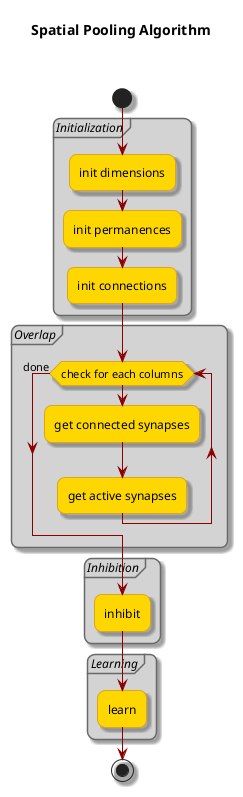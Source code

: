 @startuml spatial_pooler
skinparam {
    shadowing true
    handwritten false
    titleFontStyle bold
    roundCorner 15
    partitionFontSize 12
    partitionFontStyle italic
    partitionBorderColor DimGray
    partitionBackgroundColor LightGray
}
skinparam activity {
    arrowColor DarkRed
    borderColor GoldenRod
    borderThickness 1
    backgroundColor Gold

    diamondBorderColor GoldenRod
    diamondBorderThickness 1
    diamondBackgroundColor Gold
}

title Spatial Pooling Algorithm\n\n

start

partition Initialization {
    :init dimensions;
    :init permanences;
    :init connections;
}

partition Overlap {
    while (check for each columns)
        :get connected synapses;
        :get active synapses;
    endwhile (done)
}

partition Inhibition {
    :inhibit;
}

partition Learning {
    :learn;
}

stop
@enduml